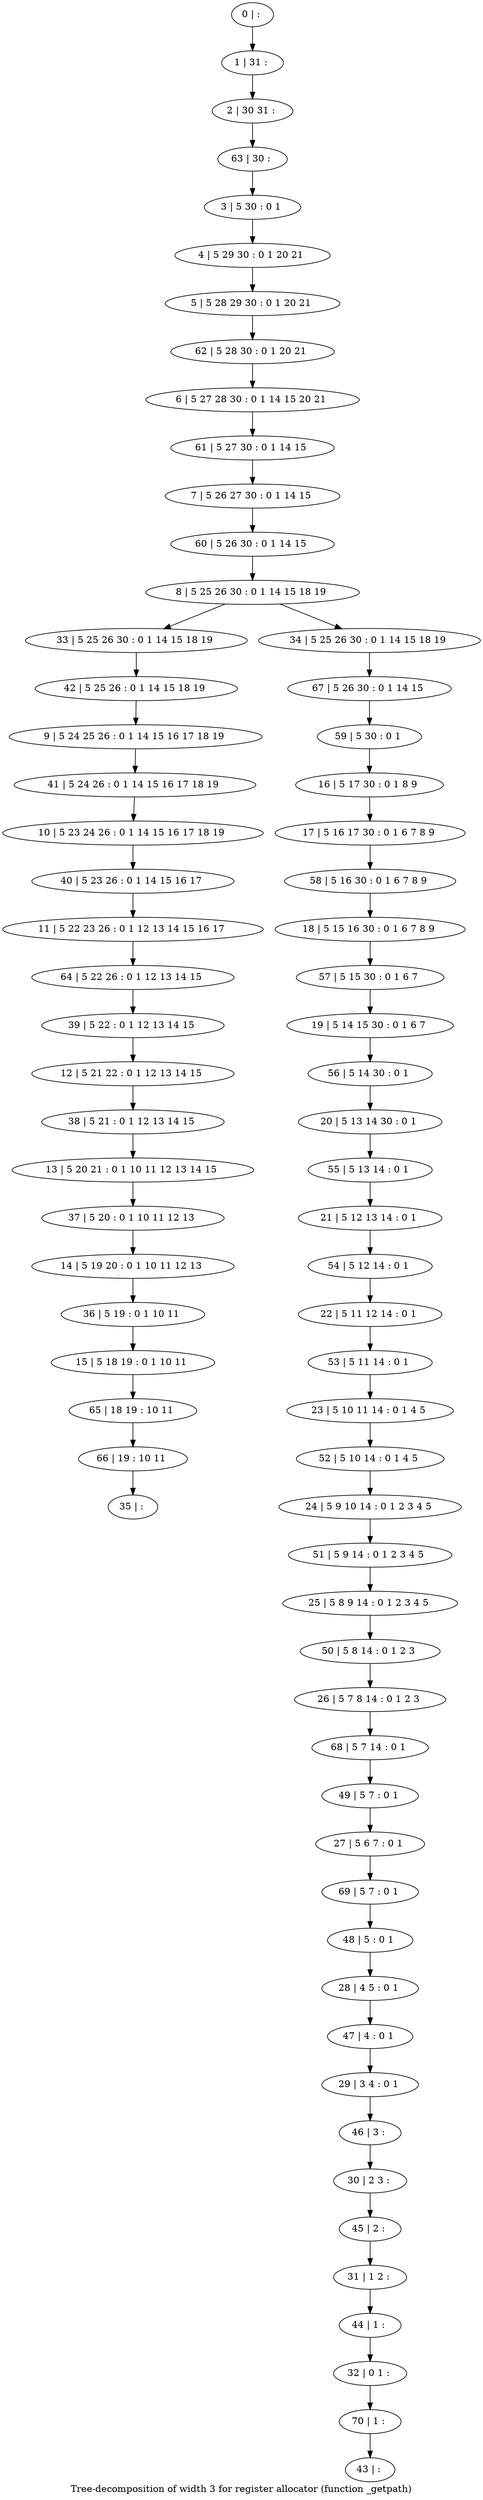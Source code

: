 digraph G {
graph [label="Tree-decomposition of width 3 for register allocator (function _getpath)"]
0[label="0 | : "];
1[label="1 | 31 : "];
2[label="2 | 30 31 : "];
3[label="3 | 5 30 : 0 1 "];
4[label="4 | 5 29 30 : 0 1 20 21 "];
5[label="5 | 5 28 29 30 : 0 1 20 21 "];
6[label="6 | 5 27 28 30 : 0 1 14 15 20 21 "];
7[label="7 | 5 26 27 30 : 0 1 14 15 "];
8[label="8 | 5 25 26 30 : 0 1 14 15 18 19 "];
9[label="9 | 5 24 25 26 : 0 1 14 15 16 17 18 19 "];
10[label="10 | 5 23 24 26 : 0 1 14 15 16 17 18 19 "];
11[label="11 | 5 22 23 26 : 0 1 12 13 14 15 16 17 "];
12[label="12 | 5 21 22 : 0 1 12 13 14 15 "];
13[label="13 | 5 20 21 : 0 1 10 11 12 13 14 15 "];
14[label="14 | 5 19 20 : 0 1 10 11 12 13 "];
15[label="15 | 5 18 19 : 0 1 10 11 "];
16[label="16 | 5 17 30 : 0 1 8 9 "];
17[label="17 | 5 16 17 30 : 0 1 6 7 8 9 "];
18[label="18 | 5 15 16 30 : 0 1 6 7 8 9 "];
19[label="19 | 5 14 15 30 : 0 1 6 7 "];
20[label="20 | 5 13 14 30 : 0 1 "];
21[label="21 | 5 12 13 14 : 0 1 "];
22[label="22 | 5 11 12 14 : 0 1 "];
23[label="23 | 5 10 11 14 : 0 1 4 5 "];
24[label="24 | 5 9 10 14 : 0 1 2 3 4 5 "];
25[label="25 | 5 8 9 14 : 0 1 2 3 4 5 "];
26[label="26 | 5 7 8 14 : 0 1 2 3 "];
27[label="27 | 5 6 7 : 0 1 "];
28[label="28 | 4 5 : 0 1 "];
29[label="29 | 3 4 : 0 1 "];
30[label="30 | 2 3 : "];
31[label="31 | 1 2 : "];
32[label="32 | 0 1 : "];
33[label="33 | 5 25 26 30 : 0 1 14 15 18 19 "];
34[label="34 | 5 25 26 30 : 0 1 14 15 18 19 "];
35[label="35 | : "];
36[label="36 | 5 19 : 0 1 10 11 "];
37[label="37 | 5 20 : 0 1 10 11 12 13 "];
38[label="38 | 5 21 : 0 1 12 13 14 15 "];
39[label="39 | 5 22 : 0 1 12 13 14 15 "];
40[label="40 | 5 23 26 : 0 1 14 15 16 17 "];
41[label="41 | 5 24 26 : 0 1 14 15 16 17 18 19 "];
42[label="42 | 5 25 26 : 0 1 14 15 18 19 "];
43[label="43 | : "];
44[label="44 | 1 : "];
45[label="45 | 2 : "];
46[label="46 | 3 : "];
47[label="47 | 4 : 0 1 "];
48[label="48 | 5 : 0 1 "];
49[label="49 | 5 7 : 0 1 "];
50[label="50 | 5 8 14 : 0 1 2 3 "];
51[label="51 | 5 9 14 : 0 1 2 3 4 5 "];
52[label="52 | 5 10 14 : 0 1 4 5 "];
53[label="53 | 5 11 14 : 0 1 "];
54[label="54 | 5 12 14 : 0 1 "];
55[label="55 | 5 13 14 : 0 1 "];
56[label="56 | 5 14 30 : 0 1 "];
57[label="57 | 5 15 30 : 0 1 6 7 "];
58[label="58 | 5 16 30 : 0 1 6 7 8 9 "];
59[label="59 | 5 30 : 0 1 "];
60[label="60 | 5 26 30 : 0 1 14 15 "];
61[label="61 | 5 27 30 : 0 1 14 15 "];
62[label="62 | 5 28 30 : 0 1 20 21 "];
63[label="63 | 30 : "];
64[label="64 | 5 22 26 : 0 1 12 13 14 15 "];
65[label="65 | 18 19 : 10 11 "];
66[label="66 | 19 : 10 11 "];
67[label="67 | 5 26 30 : 0 1 14 15 "];
68[label="68 | 5 7 14 : 0 1 "];
69[label="69 | 5 7 : 0 1 "];
70[label="70 | 1 : "];
0->1 ;
1->2 ;
3->4 ;
4->5 ;
16->17 ;
8->33 ;
8->34 ;
36->15 ;
14->36 ;
37->14 ;
13->37 ;
38->13 ;
12->38 ;
39->12 ;
40->11 ;
10->40 ;
41->10 ;
9->41 ;
42->9 ;
33->42 ;
44->32 ;
31->44 ;
45->31 ;
30->45 ;
46->30 ;
29->46 ;
47->29 ;
28->47 ;
48->28 ;
49->27 ;
50->26 ;
25->50 ;
51->25 ;
24->51 ;
52->24 ;
23->52 ;
53->23 ;
22->53 ;
54->22 ;
21->54 ;
55->21 ;
20->55 ;
56->20 ;
19->56 ;
57->19 ;
18->57 ;
58->18 ;
17->58 ;
59->16 ;
60->8 ;
7->60 ;
61->7 ;
6->61 ;
62->6 ;
5->62 ;
63->3 ;
2->63 ;
64->39 ;
11->64 ;
15->65 ;
66->35 ;
65->66 ;
67->59 ;
34->67 ;
68->49 ;
26->68 ;
69->48 ;
27->69 ;
70->43 ;
32->70 ;
}
